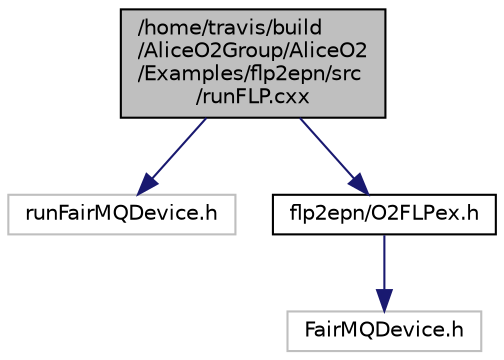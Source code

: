 digraph "/home/travis/build/AliceO2Group/AliceO2/Examples/flp2epn/src/runFLP.cxx"
{
 // INTERACTIVE_SVG=YES
  bgcolor="transparent";
  edge [fontname="Helvetica",fontsize="10",labelfontname="Helvetica",labelfontsize="10"];
  node [fontname="Helvetica",fontsize="10",shape=record];
  Node0 [label="/home/travis/build\l/AliceO2Group/AliceO2\l/Examples/flp2epn/src\l/runFLP.cxx",height=0.2,width=0.4,color="black", fillcolor="grey75", style="filled", fontcolor="black"];
  Node0 -> Node1 [color="midnightblue",fontsize="10",style="solid",fontname="Helvetica"];
  Node1 [label="runFairMQDevice.h",height=0.2,width=0.4,color="grey75"];
  Node0 -> Node2 [color="midnightblue",fontsize="10",style="solid",fontname="Helvetica"];
  Node2 [label="flp2epn/O2FLPex.h",height=0.2,width=0.4,color="black",URL="$d7/d22/O2FLPex_8h.html"];
  Node2 -> Node3 [color="midnightblue",fontsize="10",style="solid",fontname="Helvetica"];
  Node3 [label="FairMQDevice.h",height=0.2,width=0.4,color="grey75"];
}
